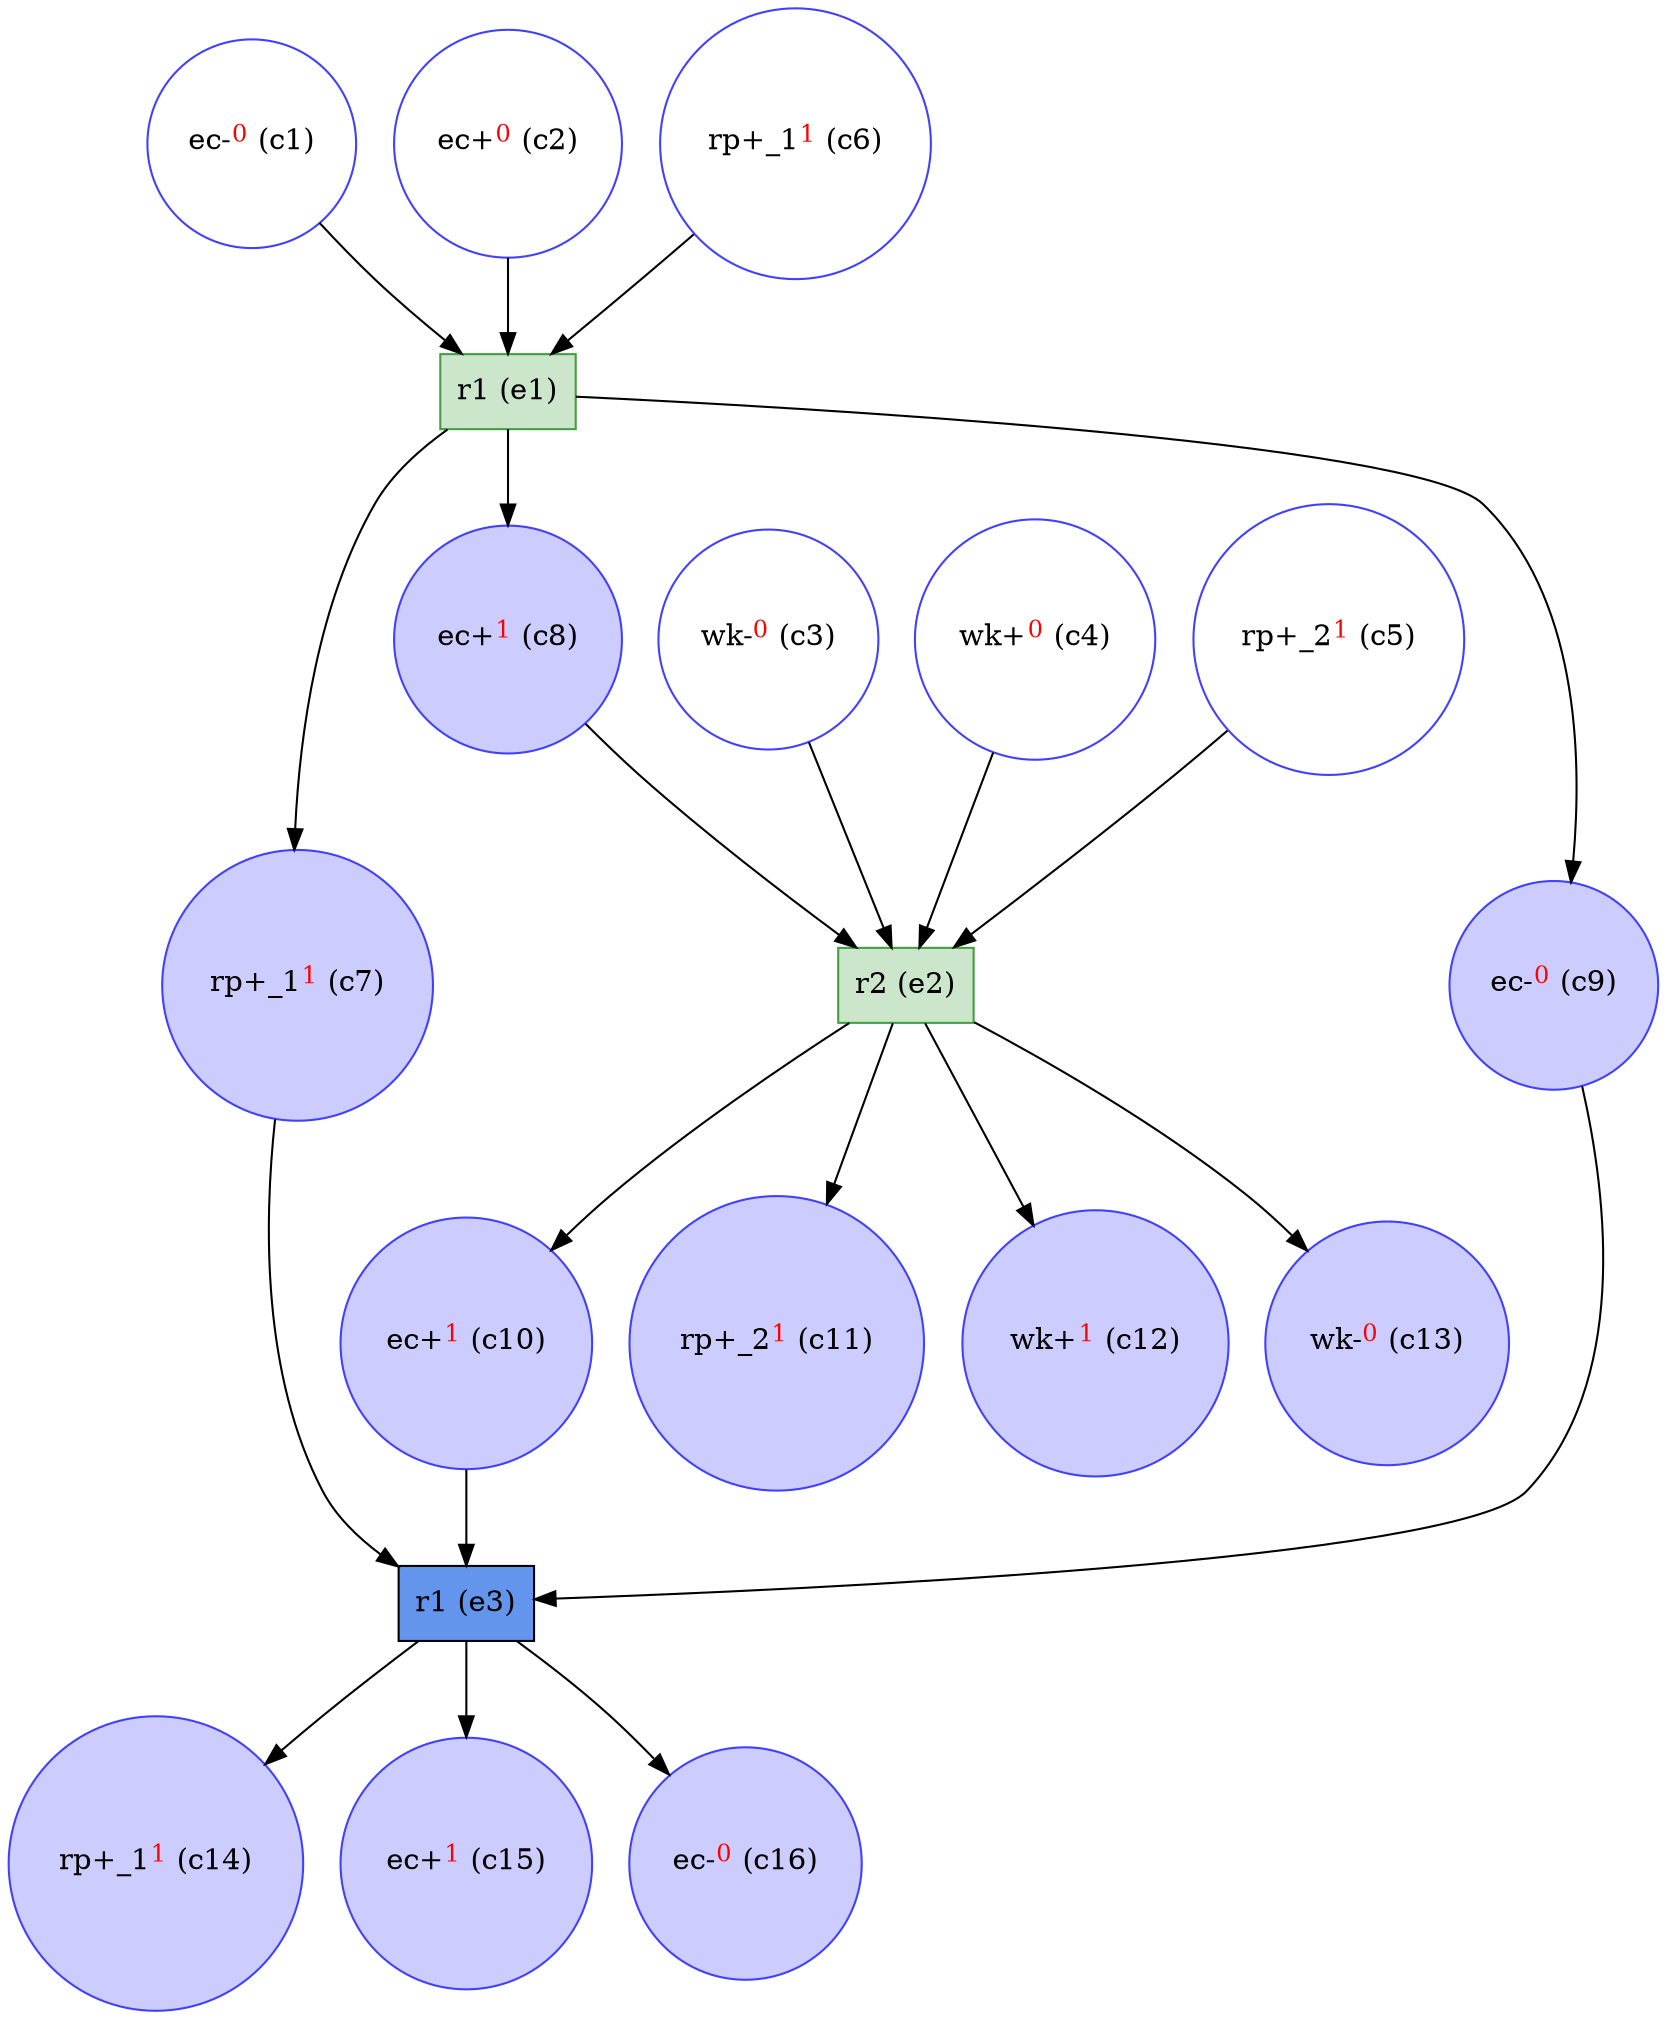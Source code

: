 digraph test {
  c1 -> e1;
  c2 -> e1;
  c3 -> e2;
  c4 -> e2;
  c5 -> e2;
  c6 -> e1;
  e1 -> c7;
  c7 -> e3;
  e1 -> c8;
  c8 -> e2;
  e1 -> c9;
  c9 -> e3;
  e2 -> c10;
  c10 -> e3;
  e2 -> c11;
  e2 -> c12;
  e2 -> c13;
  e3 -> c14;
  e3 -> c15;
  e3 -> c16;
  c1 [color="#4040ff" fillcolor="transparent" label= <ec-<FONT COLOR="red"><SUP>0</SUP></FONT>&nbsp;(c1)> shape=circle style=filled];
  c2 [color="#4040ff" fillcolor="transparent" label= <ec+<FONT COLOR="red"><SUP>0</SUP></FONT>&nbsp;(c2)> shape=circle style=filled];
  c3 [color="#4040ff" fillcolor="transparent" label= <wk-<FONT COLOR="red"><SUP>0</SUP></FONT>&nbsp;(c3)> shape=circle style=filled];
  c4 [color="#4040ff" fillcolor="transparent" label= <wk+<FONT COLOR="red"><SUP>0</SUP></FONT>&nbsp;(c4)> shape=circle style=filled];
  c5 [color="#4040ff" fillcolor="transparent" label= <rp+_2<FONT COLOR="red"><SUP>1</SUP></FONT>&nbsp;(c5)> shape=circle style=filled];
  c6 [color="#4040ff" fillcolor="transparent" label= <rp+_1<FONT COLOR="red"><SUP>1</SUP></FONT>&nbsp;(c6)> shape=circle style=filled];
  c7 [color="#4040ff" fillcolor="#ccccff" label= <rp+_1<FONT COLOR="red"><SUP>1</SUP></FONT>&nbsp;(c7)> shape=circle style=filled];
  c8 [color="#4040ff" fillcolor="#ccccff" label= <ec+<FONT COLOR="red"><SUP>1</SUP></FONT>&nbsp;(c8)> shape=circle style=filled];
  c9 [color="#4040ff" fillcolor="#ccccff" label= <ec-<FONT COLOR="red"><SUP>0</SUP></FONT>&nbsp;(c9)> shape=circle style=filled];
  c10 [color="#4040ff" fillcolor="#ccccff" label= <ec+<FONT COLOR="red"><SUP>1</SUP></FONT>&nbsp;(c10)> shape=circle style=filled];
  c11 [color="#4040ff" fillcolor="#ccccff" label= <rp+_2<FONT COLOR="red"><SUP>1</SUP></FONT>&nbsp;(c11)> shape=circle style=filled];
  c12 [color="#4040ff" fillcolor="#ccccff" label= <wk+<FONT COLOR="red"><SUP>1</SUP></FONT>&nbsp;(c12)> shape=circle style=filled];
  c13 [color="#4040ff" fillcolor="#ccccff" label= <wk-<FONT COLOR="red"><SUP>0</SUP></FONT>&nbsp;(c13)> shape=circle style=filled];
  c14 [color="#4040ff" fillcolor="#ccccff" label= <rp+_1<FONT COLOR="red"><SUP>1</SUP></FONT>&nbsp;(c14)> shape=circle style=filled];
  c15 [color="#4040ff" fillcolor="#ccccff" label= <ec+<FONT COLOR="red"><SUP>1</SUP></FONT>&nbsp;(c15)> shape=circle style=filled];
  c16 [color="#4040ff" fillcolor="#ccccff" label= <ec-<FONT COLOR="red"><SUP>0</SUP></FONT>&nbsp;(c16)> shape=circle style=filled];
  e1 [color="#409f40" fillcolor="#cce6cc" label="r1 (e1)" shape=box style=filled];
  e2 [color="#409f40" fillcolor="#cce6cc" label="r2 (e2)" shape=box style=filled];
  e3 [color=black fillcolor=cornflowerblue label="r1 (e3)" shape=box style=filled];
}
